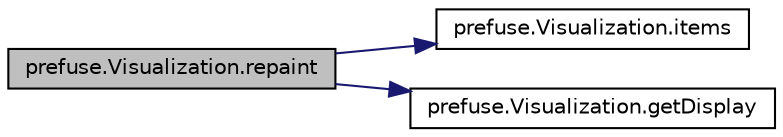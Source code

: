 digraph G
{
  edge [fontname="Helvetica",fontsize="10",labelfontname="Helvetica",labelfontsize="10"];
  node [fontname="Helvetica",fontsize="10",shape=record];
  rankdir="LR";
  Node1 [label="prefuse.Visualization.repaint",height=0.2,width=0.4,color="black", fillcolor="grey75", style="filled" fontcolor="black"];
  Node1 -> Node2 [color="midnightblue",fontsize="10",style="solid",fontname="Helvetica"];
  Node2 [label="prefuse.Visualization.items",height=0.2,width=0.4,color="black", fillcolor="white", style="filled",URL="$classprefuse_1_1_visualization.html#a629a8a531883c3329d2cab70e8ad7e06"];
  Node1 -> Node3 [color="midnightblue",fontsize="10",style="solid",fontname="Helvetica"];
  Node3 [label="prefuse.Visualization.getDisplay",height=0.2,width=0.4,color="black", fillcolor="white", style="filled",URL="$classprefuse_1_1_visualization.html#a744c505a2f04c53a98e52fc4f8972357"];
}
